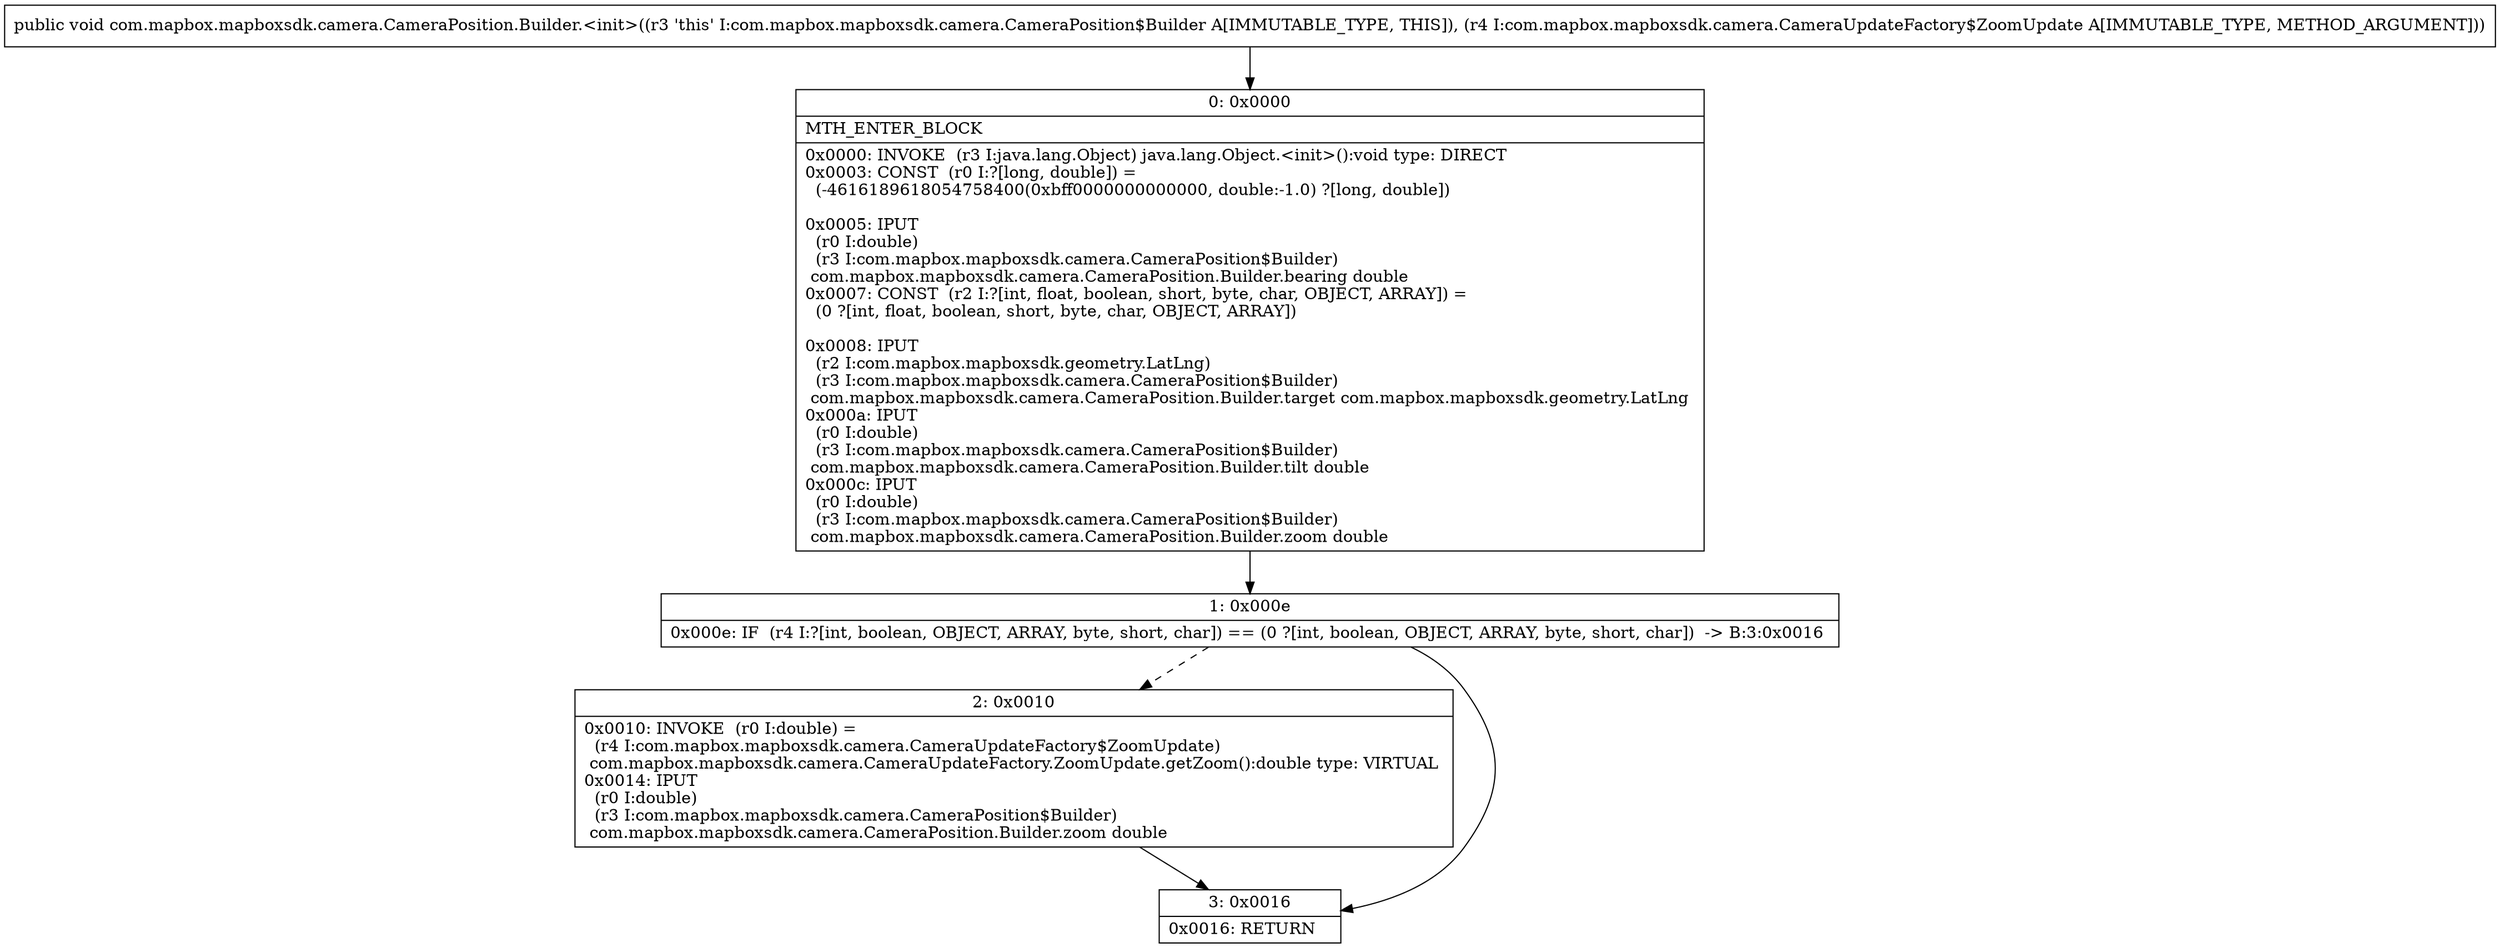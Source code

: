 digraph "CFG forcom.mapbox.mapboxsdk.camera.CameraPosition.Builder.\<init\>(Lcom\/mapbox\/mapboxsdk\/camera\/CameraUpdateFactory$ZoomUpdate;)V" {
Node_0 [shape=record,label="{0\:\ 0x0000|MTH_ENTER_BLOCK\l|0x0000: INVOKE  (r3 I:java.lang.Object) java.lang.Object.\<init\>():void type: DIRECT \l0x0003: CONST  (r0 I:?[long, double]) = \l  (\-4616189618054758400(0xbff0000000000000, double:\-1.0) ?[long, double])\l \l0x0005: IPUT  \l  (r0 I:double)\l  (r3 I:com.mapbox.mapboxsdk.camera.CameraPosition$Builder)\l com.mapbox.mapboxsdk.camera.CameraPosition.Builder.bearing double \l0x0007: CONST  (r2 I:?[int, float, boolean, short, byte, char, OBJECT, ARRAY]) = \l  (0 ?[int, float, boolean, short, byte, char, OBJECT, ARRAY])\l \l0x0008: IPUT  \l  (r2 I:com.mapbox.mapboxsdk.geometry.LatLng)\l  (r3 I:com.mapbox.mapboxsdk.camera.CameraPosition$Builder)\l com.mapbox.mapboxsdk.camera.CameraPosition.Builder.target com.mapbox.mapboxsdk.geometry.LatLng \l0x000a: IPUT  \l  (r0 I:double)\l  (r3 I:com.mapbox.mapboxsdk.camera.CameraPosition$Builder)\l com.mapbox.mapboxsdk.camera.CameraPosition.Builder.tilt double \l0x000c: IPUT  \l  (r0 I:double)\l  (r3 I:com.mapbox.mapboxsdk.camera.CameraPosition$Builder)\l com.mapbox.mapboxsdk.camera.CameraPosition.Builder.zoom double \l}"];
Node_1 [shape=record,label="{1\:\ 0x000e|0x000e: IF  (r4 I:?[int, boolean, OBJECT, ARRAY, byte, short, char]) == (0 ?[int, boolean, OBJECT, ARRAY, byte, short, char])  \-\> B:3:0x0016 \l}"];
Node_2 [shape=record,label="{2\:\ 0x0010|0x0010: INVOKE  (r0 I:double) = \l  (r4 I:com.mapbox.mapboxsdk.camera.CameraUpdateFactory$ZoomUpdate)\l com.mapbox.mapboxsdk.camera.CameraUpdateFactory.ZoomUpdate.getZoom():double type: VIRTUAL \l0x0014: IPUT  \l  (r0 I:double)\l  (r3 I:com.mapbox.mapboxsdk.camera.CameraPosition$Builder)\l com.mapbox.mapboxsdk.camera.CameraPosition.Builder.zoom double \l}"];
Node_3 [shape=record,label="{3\:\ 0x0016|0x0016: RETURN   \l}"];
MethodNode[shape=record,label="{public void com.mapbox.mapboxsdk.camera.CameraPosition.Builder.\<init\>((r3 'this' I:com.mapbox.mapboxsdk.camera.CameraPosition$Builder A[IMMUTABLE_TYPE, THIS]), (r4 I:com.mapbox.mapboxsdk.camera.CameraUpdateFactory$ZoomUpdate A[IMMUTABLE_TYPE, METHOD_ARGUMENT])) }"];
MethodNode -> Node_0;
Node_0 -> Node_1;
Node_1 -> Node_2[style=dashed];
Node_1 -> Node_3;
Node_2 -> Node_3;
}

